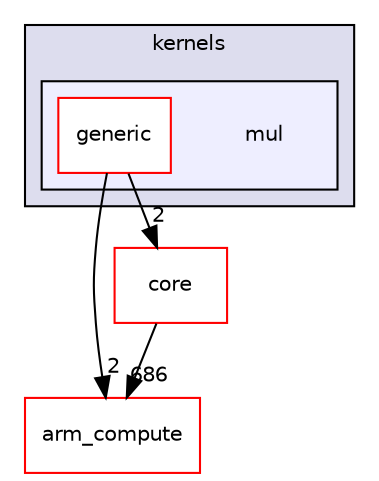 digraph "src/cpu/kernels/mul" {
  compound=true
  node [ fontsize="10", fontname="Helvetica"];
  edge [ labelfontsize="10", labelfontname="Helvetica"];
  subgraph clusterdir_1de7bcbbdec2bf3559cb3c688662d4f5 {
    graph [ bgcolor="#ddddee", pencolor="black", label="kernels" fontname="Helvetica", fontsize="10", URL="dir_1de7bcbbdec2bf3559cb3c688662d4f5.xhtml"]
  subgraph clusterdir_04ce38e1f4847bed027248c2c273a188 {
    graph [ bgcolor="#eeeeff", pencolor="black", label="" URL="dir_04ce38e1f4847bed027248c2c273a188.xhtml"];
    dir_04ce38e1f4847bed027248c2c273a188 [shape=plaintext label="mul"];
  dir_89d3f7f8f3cdef7c8c8b3e3a2edd49d0 [shape=box label="generic" fillcolor="white" style="filled" color="red" URL="dir_89d3f7f8f3cdef7c8c8b3e3a2edd49d0.xhtml"];
  }
  }
  dir_214608ef36d61442cb2b0c1c4e9a7def [shape=box label="arm_compute" fillcolor="white" style="filled" color="red" URL="dir_214608ef36d61442cb2b0c1c4e9a7def.xhtml"];
  dir_aebb8dcc11953d78e620bbef0b9e2183 [shape=box label="core" fillcolor="white" style="filled" color="red" URL="dir_aebb8dcc11953d78e620bbef0b9e2183.xhtml"];
  dir_89d3f7f8f3cdef7c8c8b3e3a2edd49d0->dir_214608ef36d61442cb2b0c1c4e9a7def [headlabel="2", labeldistance=1.5 headhref="dir_000399_000000.xhtml"];
  dir_89d3f7f8f3cdef7c8c8b3e3a2edd49d0->dir_aebb8dcc11953d78e620bbef0b9e2183 [headlabel="2", labeldistance=1.5 headhref="dir_000399_000017.xhtml"];
  dir_aebb8dcc11953d78e620bbef0b9e2183->dir_214608ef36d61442cb2b0c1c4e9a7def [headlabel="686", labeldistance=1.5 headhref="dir_000017_000000.xhtml"];
}
